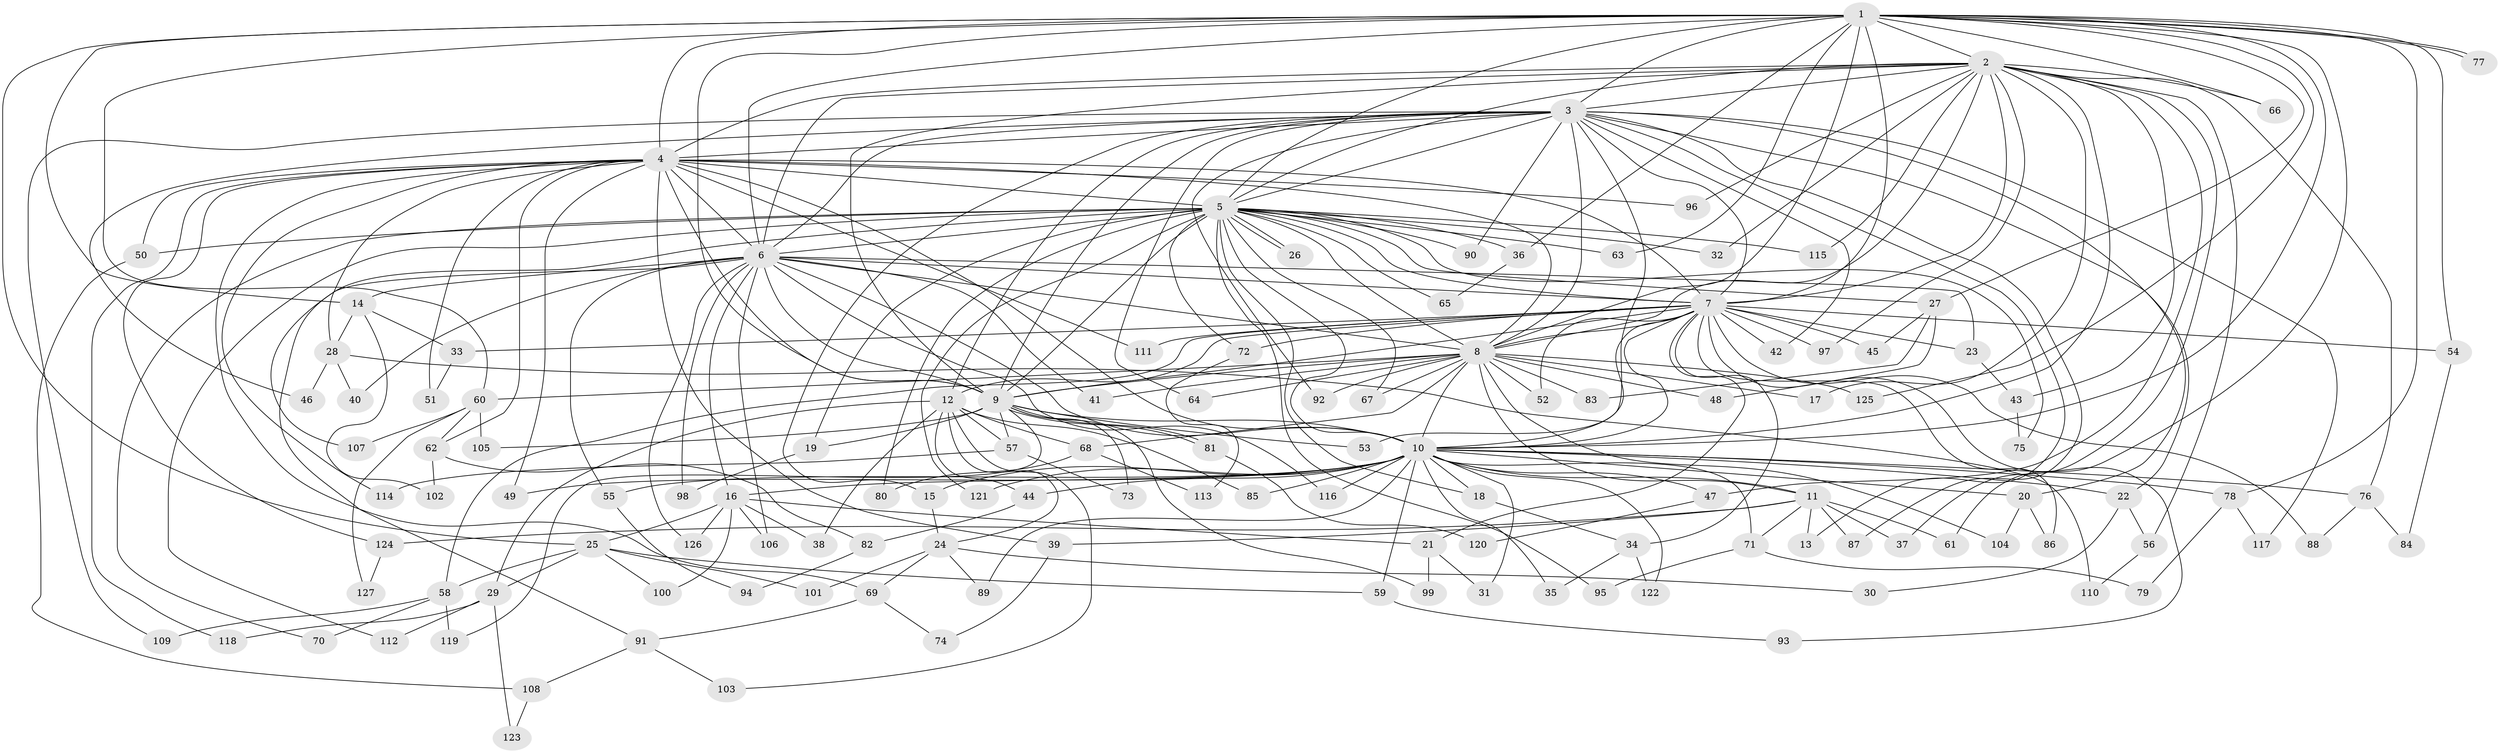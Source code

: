 // coarse degree distribution, {21: 0.020833333333333332, 29: 0.03125, 24: 0.020833333333333332, 18: 0.010416666666666666, 28: 0.010416666666666666, 15: 0.010416666666666666, 2: 0.5416666666666666, 6: 0.052083333333333336, 3: 0.15625, 4: 0.09375, 7: 0.010416666666666666, 5: 0.041666666666666664}
// Generated by graph-tools (version 1.1) at 2025/23/03/03/25 07:23:40]
// undirected, 127 vertices, 279 edges
graph export_dot {
graph [start="1"]
  node [color=gray90,style=filled];
  1;
  2;
  3;
  4;
  5;
  6;
  7;
  8;
  9;
  10;
  11;
  12;
  13;
  14;
  15;
  16;
  17;
  18;
  19;
  20;
  21;
  22;
  23;
  24;
  25;
  26;
  27;
  28;
  29;
  30;
  31;
  32;
  33;
  34;
  35;
  36;
  37;
  38;
  39;
  40;
  41;
  42;
  43;
  44;
  45;
  46;
  47;
  48;
  49;
  50;
  51;
  52;
  53;
  54;
  55;
  56;
  57;
  58;
  59;
  60;
  61;
  62;
  63;
  64;
  65;
  66;
  67;
  68;
  69;
  70;
  71;
  72;
  73;
  74;
  75;
  76;
  77;
  78;
  79;
  80;
  81;
  82;
  83;
  84;
  85;
  86;
  87;
  88;
  89;
  90;
  91;
  92;
  93;
  94;
  95;
  96;
  97;
  98;
  99;
  100;
  101;
  102;
  103;
  104;
  105;
  106;
  107;
  108;
  109;
  110;
  111;
  112;
  113;
  114;
  115;
  116;
  117;
  118;
  119;
  120;
  121;
  122;
  123;
  124;
  125;
  126;
  127;
  1 -- 2;
  1 -- 3;
  1 -- 4;
  1 -- 5;
  1 -- 6;
  1 -- 7;
  1 -- 8;
  1 -- 9;
  1 -- 10;
  1 -- 14;
  1 -- 25;
  1 -- 27;
  1 -- 36;
  1 -- 54;
  1 -- 60;
  1 -- 61;
  1 -- 63;
  1 -- 66;
  1 -- 77;
  1 -- 77;
  1 -- 78;
  1 -- 125;
  2 -- 3;
  2 -- 4;
  2 -- 5;
  2 -- 6;
  2 -- 7;
  2 -- 8;
  2 -- 9;
  2 -- 10;
  2 -- 17;
  2 -- 32;
  2 -- 37;
  2 -- 43;
  2 -- 47;
  2 -- 56;
  2 -- 66;
  2 -- 76;
  2 -- 96;
  2 -- 97;
  2 -- 115;
  3 -- 4;
  3 -- 5;
  3 -- 6;
  3 -- 7;
  3 -- 8;
  3 -- 9;
  3 -- 10;
  3 -- 12;
  3 -- 13;
  3 -- 15;
  3 -- 20;
  3 -- 22;
  3 -- 42;
  3 -- 46;
  3 -- 64;
  3 -- 87;
  3 -- 90;
  3 -- 92;
  3 -- 109;
  3 -- 117;
  4 -- 5;
  4 -- 6;
  4 -- 7;
  4 -- 8;
  4 -- 9;
  4 -- 10;
  4 -- 28;
  4 -- 39;
  4 -- 49;
  4 -- 50;
  4 -- 51;
  4 -- 62;
  4 -- 69;
  4 -- 96;
  4 -- 111;
  4 -- 114;
  4 -- 118;
  4 -- 124;
  5 -- 6;
  5 -- 7;
  5 -- 8;
  5 -- 9;
  5 -- 10;
  5 -- 18;
  5 -- 19;
  5 -- 26;
  5 -- 26;
  5 -- 27;
  5 -- 32;
  5 -- 36;
  5 -- 50;
  5 -- 63;
  5 -- 65;
  5 -- 67;
  5 -- 70;
  5 -- 72;
  5 -- 75;
  5 -- 80;
  5 -- 90;
  5 -- 95;
  5 -- 107;
  5 -- 112;
  5 -- 115;
  5 -- 121;
  6 -- 7;
  6 -- 8;
  6 -- 9;
  6 -- 10;
  6 -- 14;
  6 -- 16;
  6 -- 23;
  6 -- 40;
  6 -- 41;
  6 -- 55;
  6 -- 91;
  6 -- 98;
  6 -- 106;
  6 -- 116;
  6 -- 126;
  7 -- 8;
  7 -- 9;
  7 -- 10;
  7 -- 12;
  7 -- 21;
  7 -- 23;
  7 -- 33;
  7 -- 34;
  7 -- 42;
  7 -- 45;
  7 -- 52;
  7 -- 53;
  7 -- 54;
  7 -- 58;
  7 -- 72;
  7 -- 86;
  7 -- 88;
  7 -- 93;
  7 -- 97;
  7 -- 111;
  8 -- 9;
  8 -- 10;
  8 -- 11;
  8 -- 17;
  8 -- 41;
  8 -- 48;
  8 -- 52;
  8 -- 60;
  8 -- 64;
  8 -- 67;
  8 -- 68;
  8 -- 83;
  8 -- 92;
  8 -- 104;
  8 -- 125;
  9 -- 10;
  9 -- 19;
  9 -- 53;
  9 -- 57;
  9 -- 73;
  9 -- 81;
  9 -- 81;
  9 -- 99;
  9 -- 105;
  9 -- 119;
  10 -- 11;
  10 -- 15;
  10 -- 16;
  10 -- 18;
  10 -- 20;
  10 -- 22;
  10 -- 31;
  10 -- 35;
  10 -- 44;
  10 -- 47;
  10 -- 49;
  10 -- 55;
  10 -- 59;
  10 -- 71;
  10 -- 76;
  10 -- 78;
  10 -- 85;
  10 -- 89;
  10 -- 116;
  10 -- 121;
  10 -- 122;
  11 -- 13;
  11 -- 37;
  11 -- 39;
  11 -- 61;
  11 -- 71;
  11 -- 87;
  11 -- 124;
  12 -- 24;
  12 -- 29;
  12 -- 38;
  12 -- 44;
  12 -- 57;
  12 -- 68;
  12 -- 85;
  12 -- 103;
  14 -- 28;
  14 -- 33;
  14 -- 102;
  15 -- 24;
  16 -- 21;
  16 -- 25;
  16 -- 38;
  16 -- 100;
  16 -- 106;
  16 -- 126;
  18 -- 34;
  19 -- 98;
  20 -- 86;
  20 -- 104;
  21 -- 31;
  21 -- 99;
  22 -- 30;
  22 -- 56;
  23 -- 43;
  24 -- 30;
  24 -- 69;
  24 -- 89;
  24 -- 101;
  25 -- 29;
  25 -- 58;
  25 -- 59;
  25 -- 100;
  25 -- 101;
  27 -- 45;
  27 -- 48;
  27 -- 83;
  28 -- 40;
  28 -- 46;
  28 -- 110;
  29 -- 112;
  29 -- 118;
  29 -- 123;
  33 -- 51;
  34 -- 35;
  34 -- 122;
  36 -- 65;
  39 -- 74;
  43 -- 75;
  44 -- 82;
  47 -- 120;
  50 -- 108;
  54 -- 84;
  55 -- 94;
  56 -- 110;
  57 -- 73;
  57 -- 114;
  58 -- 70;
  58 -- 109;
  58 -- 119;
  59 -- 93;
  60 -- 62;
  60 -- 105;
  60 -- 107;
  60 -- 127;
  62 -- 82;
  62 -- 102;
  68 -- 80;
  68 -- 113;
  69 -- 74;
  69 -- 91;
  71 -- 79;
  71 -- 95;
  72 -- 113;
  76 -- 84;
  76 -- 88;
  78 -- 79;
  78 -- 117;
  81 -- 120;
  82 -- 94;
  91 -- 103;
  91 -- 108;
  108 -- 123;
  124 -- 127;
}
